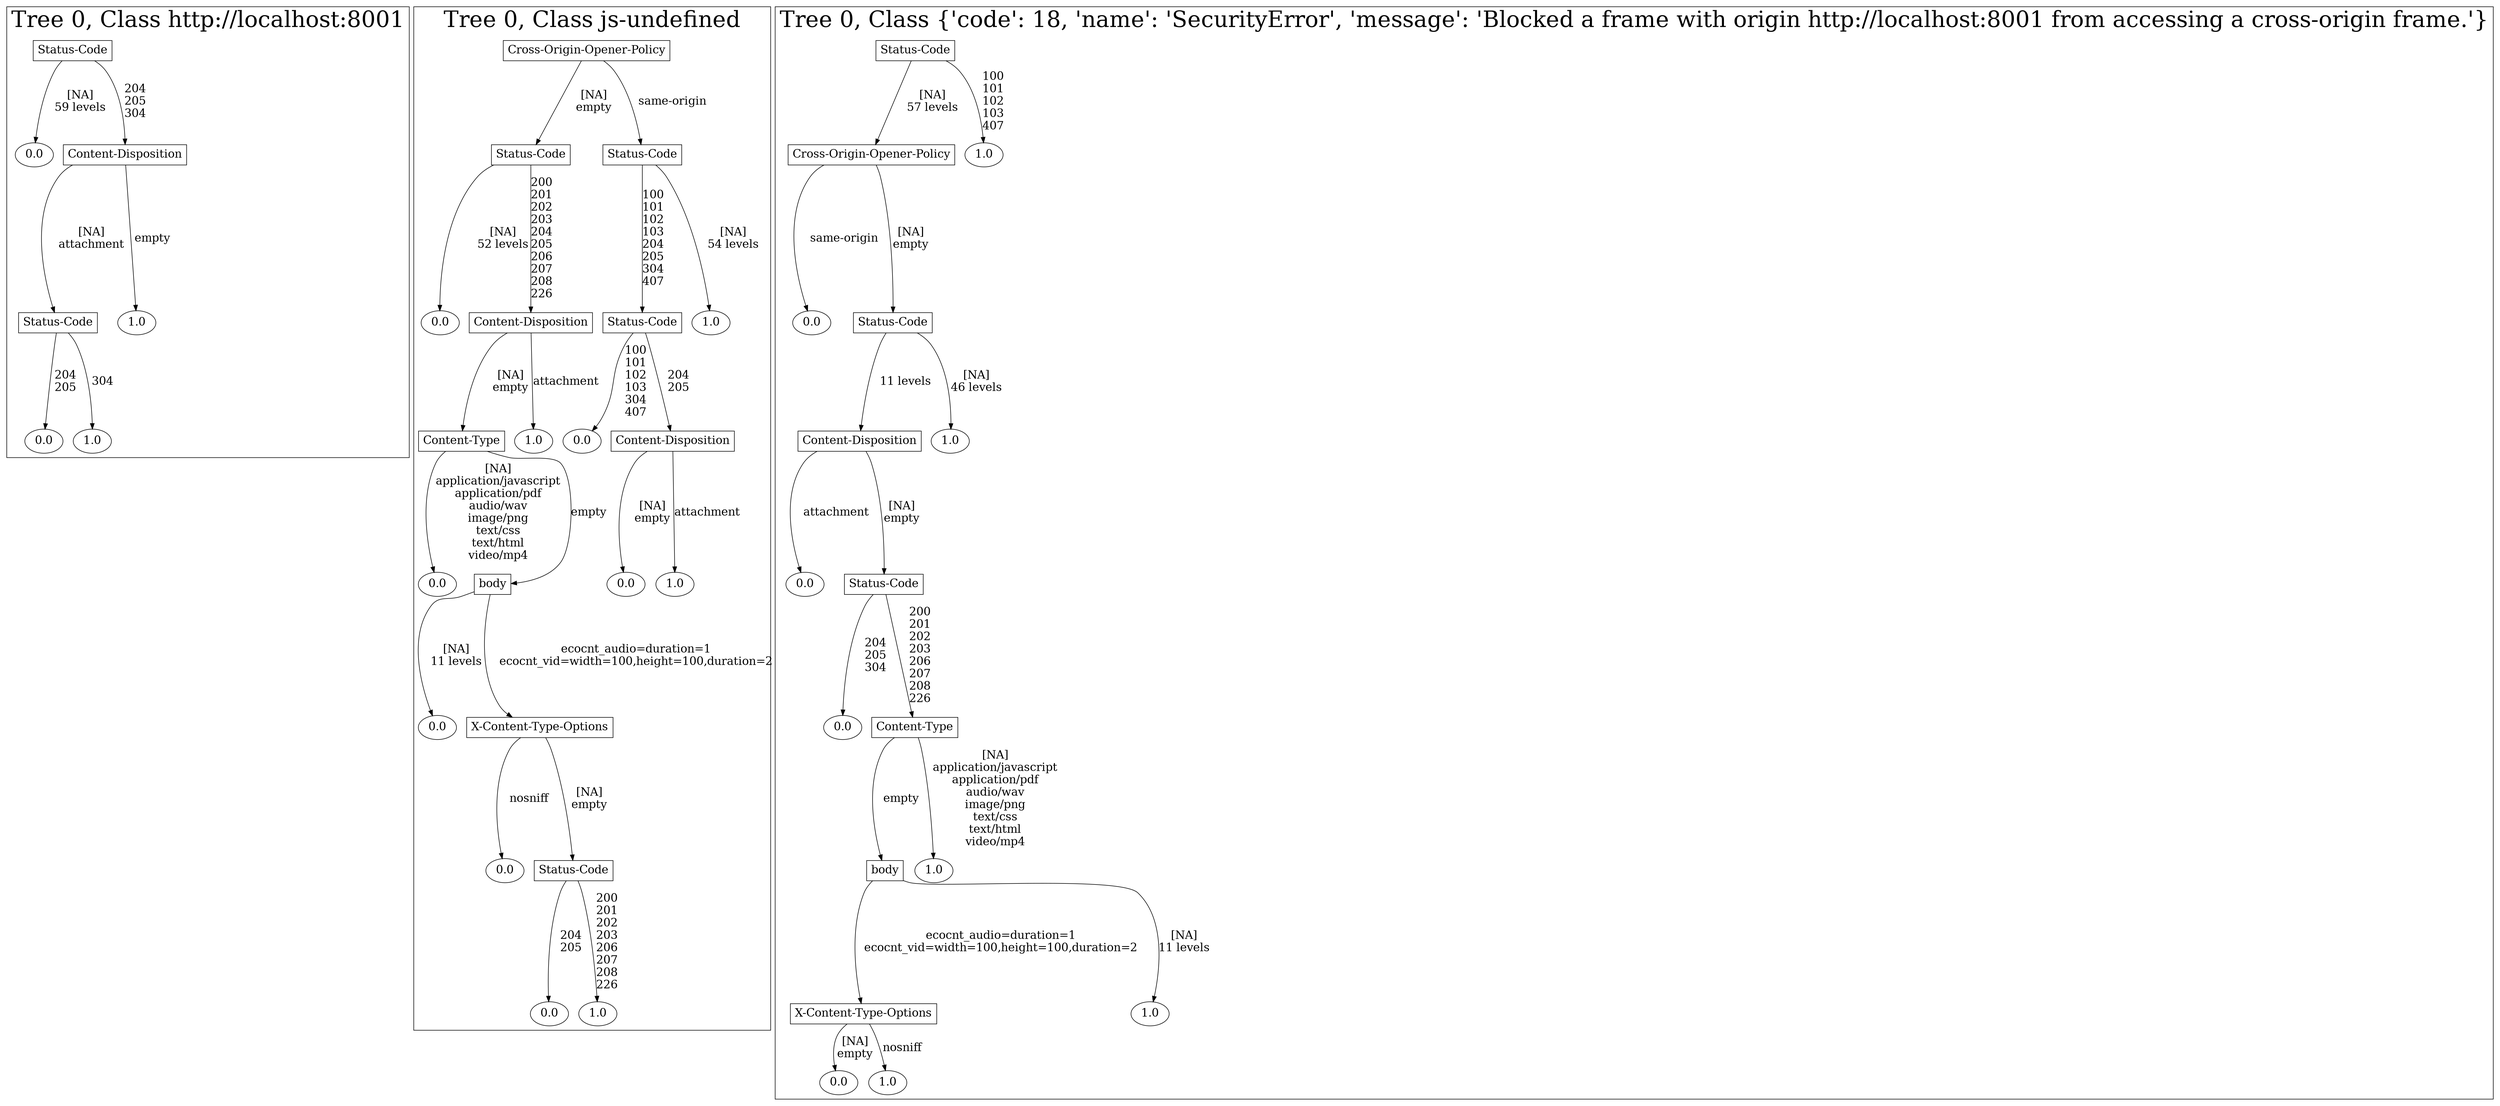 /*
Generated by:
    http://https://github.com/h2oai/h2o-3/tree/master/h2o-genmodel/src/main/java/hex/genmodel/tools/PrintMojo.java
*/

/*
On a mac:

$ brew install graphviz
$ dot -Tpng file.gv -o file.png
$ open file.png
*/

digraph G {

subgraph cluster_0 {
/* Nodes */

/* Level 0 */
{
"SG_0_Node_0" [shape=box, fontsize=20, label="Status-Code"]
}

/* Level 1 */
{
"SG_0_Node_3" [fontsize=20, label="0.0"]
"SG_0_Node_1" [shape=box, fontsize=20, label="Content-Disposition"]
}

/* Level 2 */
{
"SG_0_Node_2" [shape=box, fontsize=20, label="Status-Code"]
"SG_0_Node_4" [fontsize=20, label="1.0"]
}

/* Level 3 */
{
"SG_0_Node_5" [fontsize=20, label="0.0"]
"SG_0_Node_6" [fontsize=20, label="1.0"]
}

/* Edges */
"SG_0_Node_0" -> "SG_0_Node_3" [fontsize=20, label="[NA]
59 levels
"]
"SG_0_Node_0" -> "SG_0_Node_1" [fontsize=20, label="204
205
304
"]
"SG_0_Node_1" -> "SG_0_Node_2" [fontsize=20, label="[NA]
attachment
"]
"SG_0_Node_1" -> "SG_0_Node_4" [fontsize=20, label="empty
"]
"SG_0_Node_2" -> "SG_0_Node_5" [fontsize=20, label="204
205
"]
"SG_0_Node_2" -> "SG_0_Node_6" [fontsize=20, label="304
"]

fontsize=40
label="Tree 0, Class http://localhost:8001"
}

subgraph cluster_1 {
/* Nodes */

/* Level 0 */
{
"SG_1_Node_0" [shape=box, fontsize=20, label="Cross-Origin-Opener-Policy"]
}

/* Level 1 */
{
"SG_1_Node_1" [shape=box, fontsize=20, label="Status-Code"]
"SG_1_Node_2" [shape=box, fontsize=20, label="Status-Code"]
}

/* Level 2 */
{
"SG_1_Node_10" [fontsize=20, label="0.0"]
"SG_1_Node_3" [shape=box, fontsize=20, label="Content-Disposition"]
"SG_1_Node_4" [shape=box, fontsize=20, label="Status-Code"]
"SG_1_Node_11" [fontsize=20, label="1.0"]
}

/* Level 3 */
{
"SG_1_Node_5" [shape=box, fontsize=20, label="Content-Type"]
"SG_1_Node_12" [fontsize=20, label="1.0"]
"SG_1_Node_13" [fontsize=20, label="0.0"]
"SG_1_Node_6" [shape=box, fontsize=20, label="Content-Disposition"]
}

/* Level 4 */
{
"SG_1_Node_14" [fontsize=20, label="0.0"]
"SG_1_Node_7" [shape=box, fontsize=20, label="body"]
"SG_1_Node_15" [fontsize=20, label="0.0"]
"SG_1_Node_16" [fontsize=20, label="1.0"]
}

/* Level 5 */
{
"SG_1_Node_17" [fontsize=20, label="0.0"]
"SG_1_Node_8" [shape=box, fontsize=20, label="X-Content-Type-Options"]
}

/* Level 6 */
{
"SG_1_Node_18" [fontsize=20, label="0.0"]
"SG_1_Node_9" [shape=box, fontsize=20, label="Status-Code"]
}

/* Level 7 */
{
"SG_1_Node_19" [fontsize=20, label="0.0"]
"SG_1_Node_20" [fontsize=20, label="1.0"]
}

/* Edges */
"SG_1_Node_0" -> "SG_1_Node_1" [fontsize=20, label="[NA]
empty
"]
"SG_1_Node_0" -> "SG_1_Node_2" [fontsize=20, label="same-origin
"]
"SG_1_Node_2" -> "SG_1_Node_4" [fontsize=20, label="100
101
102
103
204
205
304
407
"]
"SG_1_Node_2" -> "SG_1_Node_11" [fontsize=20, label="[NA]
54 levels
"]
"SG_1_Node_4" -> "SG_1_Node_13" [fontsize=20, label="100
101
102
103
304
407
"]
"SG_1_Node_4" -> "SG_1_Node_6" [fontsize=20, label="204
205
"]
"SG_1_Node_6" -> "SG_1_Node_15" [fontsize=20, label="[NA]
empty
"]
"SG_1_Node_6" -> "SG_1_Node_16" [fontsize=20, label="attachment
"]
"SG_1_Node_1" -> "SG_1_Node_10" [fontsize=20, label="[NA]
52 levels
"]
"SG_1_Node_1" -> "SG_1_Node_3" [fontsize=20, label="200
201
202
203
204
205
206
207
208
226
"]
"SG_1_Node_3" -> "SG_1_Node_5" [fontsize=20, label="[NA]
empty
"]
"SG_1_Node_3" -> "SG_1_Node_12" [fontsize=20, label="attachment
"]
"SG_1_Node_5" -> "SG_1_Node_14" [fontsize=20, label="[NA]
application/javascript
application/pdf
audio/wav
image/png
text/css
text/html
video/mp4
"]
"SG_1_Node_5" -> "SG_1_Node_7" [fontsize=20, label="empty
"]
"SG_1_Node_7" -> "SG_1_Node_17" [fontsize=20, label="[NA]
11 levels
"]
"SG_1_Node_7" -> "SG_1_Node_8" [fontsize=20, label="ecocnt_audio=duration=1
ecocnt_vid=width=100,height=100,duration=2
"]
"SG_1_Node_8" -> "SG_1_Node_18" [fontsize=20, label="nosniff
"]
"SG_1_Node_8" -> "SG_1_Node_9" [fontsize=20, label="[NA]
empty
"]
"SG_1_Node_9" -> "SG_1_Node_19" [fontsize=20, label="204
205
"]
"SG_1_Node_9" -> "SG_1_Node_20" [fontsize=20, label="200
201
202
203
206
207
208
226
"]

fontsize=40
label="Tree 0, Class js-undefined"
}

subgraph cluster_2 {
/* Nodes */

/* Level 0 */
{
"SG_2_Node_0" [shape=box, fontsize=20, label="Status-Code"]
}

/* Level 1 */
{
"SG_2_Node_1" [shape=box, fontsize=20, label="Cross-Origin-Opener-Policy"]
"SG_2_Node_8" [fontsize=20, label="1.0"]
}

/* Level 2 */
{
"SG_2_Node_9" [fontsize=20, label="0.0"]
"SG_2_Node_2" [shape=box, fontsize=20, label="Status-Code"]
}

/* Level 3 */
{
"SG_2_Node_3" [shape=box, fontsize=20, label="Content-Disposition"]
"SG_2_Node_10" [fontsize=20, label="1.0"]
}

/* Level 4 */
{
"SG_2_Node_11" [fontsize=20, label="0.0"]
"SG_2_Node_4" [shape=box, fontsize=20, label="Status-Code"]
}

/* Level 5 */
{
"SG_2_Node_12" [fontsize=20, label="0.0"]
"SG_2_Node_5" [shape=box, fontsize=20, label="Content-Type"]
}

/* Level 6 */
{
"SG_2_Node_6" [shape=box, fontsize=20, label="body"]
"SG_2_Node_13" [fontsize=20, label="1.0"]
}

/* Level 7 */
{
"SG_2_Node_7" [shape=box, fontsize=20, label="X-Content-Type-Options"]
"SG_2_Node_14" [fontsize=20, label="1.0"]
}

/* Level 8 */
{
"SG_2_Node_15" [fontsize=20, label="0.0"]
"SG_2_Node_16" [fontsize=20, label="1.0"]
}

/* Edges */
"SG_2_Node_0" -> "SG_2_Node_1" [fontsize=20, label="[NA]
57 levels
"]
"SG_2_Node_0" -> "SG_2_Node_8" [fontsize=20, label="100
101
102
103
407
"]
"SG_2_Node_1" -> "SG_2_Node_9" [fontsize=20, label="same-origin
"]
"SG_2_Node_1" -> "SG_2_Node_2" [fontsize=20, label="[NA]
empty
"]
"SG_2_Node_2" -> "SG_2_Node_3" [fontsize=20, label="11 levels
"]
"SG_2_Node_2" -> "SG_2_Node_10" [fontsize=20, label="[NA]
46 levels
"]
"SG_2_Node_3" -> "SG_2_Node_11" [fontsize=20, label="attachment
"]
"SG_2_Node_3" -> "SG_2_Node_4" [fontsize=20, label="[NA]
empty
"]
"SG_2_Node_4" -> "SG_2_Node_12" [fontsize=20, label="204
205
304
"]
"SG_2_Node_4" -> "SG_2_Node_5" [fontsize=20, label="200
201
202
203
206
207
208
226
"]
"SG_2_Node_5" -> "SG_2_Node_6" [fontsize=20, label="empty
"]
"SG_2_Node_5" -> "SG_2_Node_13" [fontsize=20, label="[NA]
application/javascript
application/pdf
audio/wav
image/png
text/css
text/html
video/mp4
"]
"SG_2_Node_6" -> "SG_2_Node_7" [fontsize=20, label="ecocnt_audio=duration=1
ecocnt_vid=width=100,height=100,duration=2
"]
"SG_2_Node_6" -> "SG_2_Node_14" [fontsize=20, label="[NA]
11 levels
"]
"SG_2_Node_7" -> "SG_2_Node_15" [fontsize=20, label="[NA]
empty
"]
"SG_2_Node_7" -> "SG_2_Node_16" [fontsize=20, label="nosniff
"]

fontsize=40
label="Tree 0, Class {'code': 18, 'name': 'SecurityError', 'message': 'Blocked a frame with origin http://localhost:8001 from accessing a cross-origin frame.'}"
}

}


